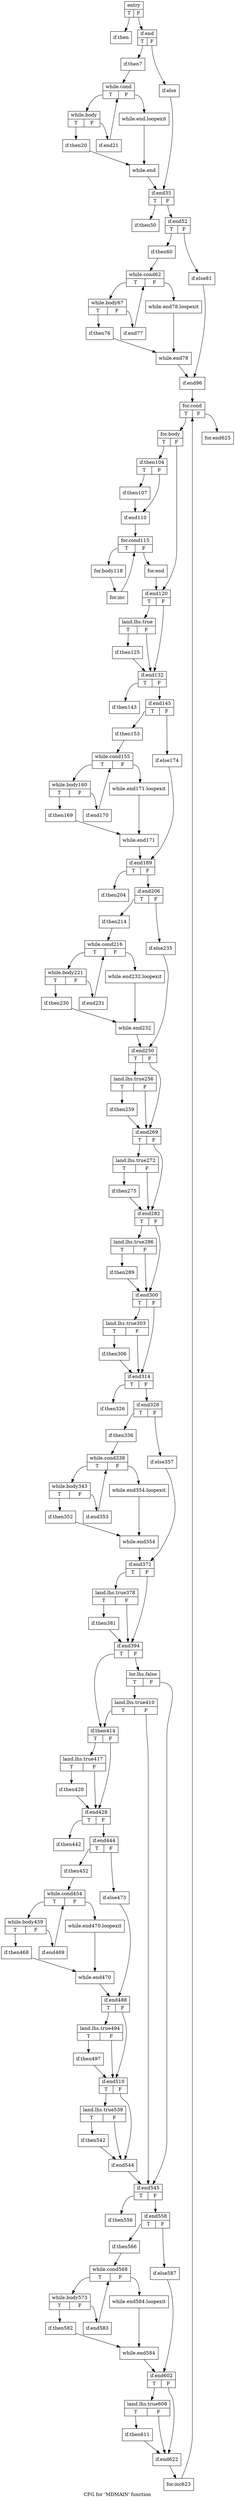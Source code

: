 digraph "CFG for 'MDMAIN' function" {
	label="CFG for 'MDMAIN' function";

	Node0x5f9f990 [shape=record,label="{entry|{<s0>T|<s1>F}}"];
	Node0x5f9f990:s0 -> Node0x5fb7940;
	Node0x5f9f990:s1 -> Node0x5fb7a10;
	Node0x5fb7940 [shape=record,label="{if.then}"];
	Node0x5fb7a10 [shape=record,label="{if.end|{<s0>T|<s1>F}}"];
	Node0x5fb7a10:s0 -> Node0x5fb8450;
	Node0x5fb7a10:s1 -> Node0x5fb8500;
	Node0x5fb8450 [shape=record,label="{if.then7}"];
	Node0x5fb8450 -> Node0x5fb87c0;
	Node0x5fb87c0 [shape=record,label="{while.cond|{<s0>T|<s1>F}}"];
	Node0x5fb87c0:s0 -> Node0x5fb8000;
	Node0x5fb87c0:s1 -> Node0x5fb8f10;
	Node0x5fb8000 [shape=record,label="{while.body|{<s0>T|<s1>F}}"];
	Node0x5fb8000:s0 -> Node0x5fb9640;
	Node0x5fb8000:s1 -> Node0x5fb96f0;
	Node0x5fb9640 [shape=record,label="{if.then20}"];
	Node0x5fb9640 -> Node0x5fb9860;
	Node0x5fb96f0 [shape=record,label="{if.end21}"];
	Node0x5fb96f0 -> Node0x5fb87c0;
	Node0x5fb8f10 [shape=record,label="{while.end.loopexit}"];
	Node0x5fb8f10 -> Node0x5fb9860;
	Node0x5fb9860 [shape=record,label="{while.end}"];
	Node0x5fb9860 -> Node0x5fb9b60;
	Node0x5fb8500 [shape=record,label="{if.else}"];
	Node0x5fb8500 -> Node0x5fb9b60;
	Node0x5fb9b60 [shape=record,label="{if.end35|{<s0>T|<s1>F}}"];
	Node0x5fb9b60:s0 -> Node0x5fbb2d0;
	Node0x5fb9b60:s1 -> Node0x5fbb380;
	Node0x5fbb2d0 [shape=record,label="{if.then50}"];
	Node0x5fbb380 [shape=record,label="{if.end52|{<s0>T|<s1>F}}"];
	Node0x5fbb380:s0 -> Node0x5fb8a90;
	Node0x5fbb380:s1 -> Node0x5fb8b70;
	Node0x5fb8a90 [shape=record,label="{if.then60}"];
	Node0x5fb8a90 -> Node0x5fbc720;
	Node0x5fbc720 [shape=record,label="{while.cond62|{<s0>T|<s1>F}}"];
	Node0x5fbc720:s0 -> Node0x5fbca50;
	Node0x5fbc720:s1 -> Node0x5fbcb30;
	Node0x5fbca50 [shape=record,label="{while.body67|{<s0>T|<s1>F}}"];
	Node0x5fbca50:s0 -> Node0x5fbd250;
	Node0x5fbca50:s1 -> Node0x5fbd300;
	Node0x5fbd250 [shape=record,label="{if.then76}"];
	Node0x5fbd250 -> Node0x5fbd470;
	Node0x5fbd300 [shape=record,label="{if.end77}"];
	Node0x5fbd300 -> Node0x5fbc720;
	Node0x5fbcb30 [shape=record,label="{while.end78.loopexit}"];
	Node0x5fbcb30 -> Node0x5fbd470;
	Node0x5fbd470 [shape=record,label="{while.end78}"];
	Node0x5fbd470 -> Node0x5fbd880;
	Node0x5fb8b70 [shape=record,label="{if.else81}"];
	Node0x5fb8b70 -> Node0x5fbd880;
	Node0x5fbd880 [shape=record,label="{if.end96}"];
	Node0x5fbd880 -> Node0x5fbe920;
	Node0x5fbe920 [shape=record,label="{for.cond|{<s0>T|<s1>F}}"];
	Node0x5fbe920:s0 -> Node0x5fbf350;
	Node0x5fbe920:s1 -> Node0x5fbf430;
	Node0x5fbf350 [shape=record,label="{for.body|{<s0>T|<s1>F}}"];
	Node0x5fbf350:s0 -> Node0x5fbf6c0;
	Node0x5fbf350:s1 -> Node0x5fbf740;
	Node0x5fbf6c0 [shape=record,label="{if.then104|{<s0>T|<s1>F}}"];
	Node0x5fbf6c0:s0 -> Node0x5fbf8f0;
	Node0x5fbf6c0:s1 -> Node0x5fbf970;
	Node0x5fbf8f0 [shape=record,label="{if.then107}"];
	Node0x5fbf8f0 -> Node0x5fbf970;
	Node0x5fbf970 [shape=record,label="{if.end110}"];
	Node0x5fbf970 -> Node0x5fc09f0;
	Node0x5fc09f0 [shape=record,label="{for.cond115|{<s0>T|<s1>F}}"];
	Node0x5fc09f0:s0 -> Node0x5fc0de0;
	Node0x5fc09f0:s1 -> Node0x5fc0ec0;
	Node0x5fc0de0 [shape=record,label="{for.body118}"];
	Node0x5fc0de0 -> Node0x5fc0b90;
	Node0x5fc0b90 [shape=record,label="{for.inc}"];
	Node0x5fc0b90 -> Node0x5fc09f0;
	Node0x5fc0ec0 [shape=record,label="{for.end}"];
	Node0x5fc0ec0 -> Node0x5fbf740;
	Node0x5fbf740 [shape=record,label="{if.end120|{<s0>T|<s1>F}}"];
	Node0x5fbf740:s0 -> Node0x5fc13f0;
	Node0x5fbf740:s1 -> Node0x5fc1470;
	Node0x5fc13f0 [shape=record,label="{land.lhs.true|{<s0>T|<s1>F}}"];
	Node0x5fc13f0:s0 -> Node0x5fc1620;
	Node0x5fc13f0:s1 -> Node0x5fc1470;
	Node0x5fc1620 [shape=record,label="{if.then125}"];
	Node0x5fc1620 -> Node0x5fc1470;
	Node0x5fc1470 [shape=record,label="{if.end132|{<s0>T|<s1>F}}"];
	Node0x5fc1470:s0 -> Node0x5fc21c0;
	Node0x5fc1470:s1 -> Node0x5fc2270;
	Node0x5fc21c0 [shape=record,label="{if.then143}"];
	Node0x5fc2270 [shape=record,label="{if.end145|{<s0>T|<s1>F}}"];
	Node0x5fc2270:s0 -> Node0x5fbc220;
	Node0x5fc2270:s1 -> Node0x5fbc300;
	Node0x5fbc220 [shape=record,label="{if.then153}"];
	Node0x5fbc220 -> Node0x5fbc5d0;
	Node0x5fbc5d0 [shape=record,label="{while.cond155|{<s0>T|<s1>F}}"];
	Node0x5fbc5d0:s0 -> Node0x5fc3fb0;
	Node0x5fbc5d0:s1 -> Node0x5fc40c0;
	Node0x5fc3fb0 [shape=record,label="{while.body160|{<s0>T|<s1>F}}"];
	Node0x5fc3fb0:s0 -> Node0x5fc47f0;
	Node0x5fc3fb0:s1 -> Node0x5fc48a0;
	Node0x5fc47f0 [shape=record,label="{if.then169}"];
	Node0x5fc47f0 -> Node0x5fc4a10;
	Node0x5fc48a0 [shape=record,label="{if.end170}"];
	Node0x5fc48a0 -> Node0x5fbc5d0;
	Node0x5fc40c0 [shape=record,label="{while.end171.loopexit}"];
	Node0x5fc40c0 -> Node0x5fc4a10;
	Node0x5fc4a10 [shape=record,label="{while.end171}"];
	Node0x5fc4a10 -> Node0x5fc4d10;
	Node0x5fbc300 [shape=record,label="{if.else174}"];
	Node0x5fbc300 -> Node0x5fc4d10;
	Node0x5fc4d10 [shape=record,label="{if.end189|{<s0>T|<s1>F}}"];
	Node0x5fc4d10:s0 -> Node0x5fc6830;
	Node0x5fc4d10:s1 -> Node0x5fc68e0;
	Node0x5fc6830 [shape=record,label="{if.then204}"];
	Node0x5fc68e0 [shape=record,label="{if.end206|{<s0>T|<s1>F}}"];
	Node0x5fc68e0:s0 -> Node0x5fc72c0;
	Node0x5fc68e0:s1 -> Node0x5fc73a0;
	Node0x5fc72c0 [shape=record,label="{if.then214}"];
	Node0x5fc72c0 -> Node0x5fc7670;
	Node0x5fc7670 [shape=record,label="{while.cond216|{<s0>T|<s1>F}}"];
	Node0x5fc7670:s0 -> Node0x5fc7a00;
	Node0x5fc7670:s1 -> Node0x5fc7b10;
	Node0x5fc7a00 [shape=record,label="{while.body221|{<s0>T|<s1>F}}"];
	Node0x5fc7a00:s0 -> Node0x5fc8260;
	Node0x5fc7a00:s1 -> Node0x5fc8310;
	Node0x5fc8260 [shape=record,label="{if.then230}"];
	Node0x5fc8260 -> Node0x5fc8480;
	Node0x5fc8310 [shape=record,label="{if.end231}"];
	Node0x5fc8310 -> Node0x5fc7670;
	Node0x5fc7b10 [shape=record,label="{while.end232.loopexit}"];
	Node0x5fc7b10 -> Node0x5fc8480;
	Node0x5fc8480 [shape=record,label="{while.end232}"];
	Node0x5fc8480 -> Node0x5fc8780;
	Node0x5fc73a0 [shape=record,label="{if.else235}"];
	Node0x5fc73a0 -> Node0x5fc8780;
	Node0x5fc8780 [shape=record,label="{if.end250|{<s0>T|<s1>F}}"];
	Node0x5fc8780:s0 -> Node0x5fc9950;
	Node0x5fc8780:s1 -> Node0x5fc9a50;
	Node0x5fc9950 [shape=record,label="{land.lhs.true256|{<s0>T|<s1>F}}"];
	Node0x5fc9950:s0 -> Node0x5fc9c40;
	Node0x5fc9950:s1 -> Node0x5fc9a50;
	Node0x5fc9c40 [shape=record,label="{if.then259}"];
	Node0x5fc9c40 -> Node0x5fc9a50;
	Node0x5fc9a50 [shape=record,label="{if.end269|{<s0>T|<s1>F}}"];
	Node0x5fc9a50:s0 -> Node0x5fcab60;
	Node0x5fc9a50:s1 -> Node0x5fcac00;
	Node0x5fcab60 [shape=record,label="{land.lhs.true272|{<s0>T|<s1>F}}"];
	Node0x5fcab60:s0 -> Node0x5fcadf0;
	Node0x5fcab60:s1 -> Node0x5fcac00;
	Node0x5fcadf0 [shape=record,label="{if.then275}"];
	Node0x5fcadf0 -> Node0x5fcac00;
	Node0x5fcac00 [shape=record,label="{if.end282|{<s0>T|<s1>F}}"];
	Node0x5fcac00:s0 -> Node0x5fcb850;
	Node0x5fcac00:s1 -> Node0x5fcb930;
	Node0x5fcb850 [shape=record,label="{land.lhs.true286|{<s0>T|<s1>F}}"];
	Node0x5fcb850:s0 -> Node0x5fcbb20;
	Node0x5fcb850:s1 -> Node0x5fcb930;
	Node0x5fcbb20 [shape=record,label="{if.then289}"];
	Node0x5fcbb20 -> Node0x5fcb930;
	Node0x5fcb930 [shape=record,label="{if.end300|{<s0>T|<s1>F}}"];
	Node0x5fcb930:s0 -> Node0x5fcca40;
	Node0x5fcb930:s1 -> Node0x5fccae0;
	Node0x5fcca40 [shape=record,label="{land.lhs.true303|{<s0>T|<s1>F}}"];
	Node0x5fcca40:s0 -> Node0x5fcccd0;
	Node0x5fcca40:s1 -> Node0x5fccae0;
	Node0x5fcccd0 [shape=record,label="{if.then306}"];
	Node0x5fcccd0 -> Node0x5fccae0;
	Node0x5fccae0 [shape=record,label="{if.end314|{<s0>T|<s1>F}}"];
	Node0x5fccae0:s0 -> Node0x5fcde80;
	Node0x5fccae0:s1 -> Node0x5fcdf30;
	Node0x5fcde80 [shape=record,label="{if.then326}"];
	Node0x5fcdf30 [shape=record,label="{if.end328|{<s0>T|<s1>F}}"];
	Node0x5fcdf30:s0 -> Node0x5fce910;
	Node0x5fcdf30:s1 -> Node0x5fce9f0;
	Node0x5fce910 [shape=record,label="{if.then336}"];
	Node0x5fce910 -> Node0x5fcecc0;
	Node0x5fcecc0 [shape=record,label="{while.cond338|{<s0>T|<s1>F}}"];
	Node0x5fcecc0:s0 -> Node0x5fcf050;
	Node0x5fcecc0:s1 -> Node0x5fcf160;
	Node0x5fcf050 [shape=record,label="{while.body343|{<s0>T|<s1>F}}"];
	Node0x5fcf050:s0 -> Node0x5fcfcc0;
	Node0x5fcf050:s1 -> Node0x5fcfd70;
	Node0x5fcfcc0 [shape=record,label="{if.then352}"];
	Node0x5fcfcc0 -> Node0x5fcfee0;
	Node0x5fcfd70 [shape=record,label="{if.end353}"];
	Node0x5fcfd70 -> Node0x5fcecc0;
	Node0x5fcf160 [shape=record,label="{while.end354.loopexit}"];
	Node0x5fcf160 -> Node0x5fcfee0;
	Node0x5fcfee0 [shape=record,label="{while.end354}"];
	Node0x5fcfee0 -> Node0x5fd01e0;
	Node0x5fce9f0 [shape=record,label="{if.else357}"];
	Node0x5fce9f0 -> Node0x5fd01e0;
	Node0x5fd01e0 [shape=record,label="{if.end372|{<s0>T|<s1>F}}"];
	Node0x5fd01e0:s0 -> Node0x5fc3660;
	Node0x5fd01e0:s1 -> Node0x5fc3760;
	Node0x5fc3660 [shape=record,label="{land.lhs.true378|{<s0>T|<s1>F}}"];
	Node0x5fc3660:s0 -> Node0x5fc3950;
	Node0x5fc3660:s1 -> Node0x5fc3760;
	Node0x5fc3950 [shape=record,label="{if.then381}"];
	Node0x5fc3950 -> Node0x5fc3760;
	Node0x5fc3760 [shape=record,label="{if.end394|{<s0>T|<s1>F}}"];
	Node0x5fc3760:s0 -> Node0x5fd47b0;
	Node0x5fc3760:s1 -> Node0x5fd4830;
	Node0x5fd4830 [shape=record,label="{lor.lhs.false|{<s0>T|<s1>F}}"];
	Node0x5fd4830:s0 -> Node0x5fd4a70;
	Node0x5fd4830:s1 -> Node0x5fd4b10;
	Node0x5fd4a70 [shape=record,label="{land.lhs.true410|{<s0>T|<s1>F}}"];
	Node0x5fd4a70:s0 -> Node0x5fd47b0;
	Node0x5fd4a70:s1 -> Node0x5fd4b10;
	Node0x5fd47b0 [shape=record,label="{if.then414|{<s0>T|<s1>F}}"];
	Node0x5fd47b0:s0 -> Node0x5fd4ed0;
	Node0x5fd47b0:s1 -> Node0x5fd4f70;
	Node0x5fd4ed0 [shape=record,label="{land.lhs.true417|{<s0>T|<s1>F}}"];
	Node0x5fd4ed0:s0 -> Node0x5fd5100;
	Node0x5fd4ed0:s1 -> Node0x5fd4f70;
	Node0x5fd5100 [shape=record,label="{if.then420}"];
	Node0x5fd5100 -> Node0x5fd4f70;
	Node0x5fd4f70 [shape=record,label="{if.end428|{<s0>T|<s1>F}}"];
	Node0x5fd4f70:s0 -> Node0x5fd6100;
	Node0x5fd4f70:s1 -> Node0x5fd61b0;
	Node0x5fd6100 [shape=record,label="{if.then442}"];
	Node0x5fd61b0 [shape=record,label="{if.end444|{<s0>T|<s1>F}}"];
	Node0x5fd61b0:s0 -> Node0x5fd6b90;
	Node0x5fd61b0:s1 -> Node0x5fd6c70;
	Node0x5fd6b90 [shape=record,label="{if.then452}"];
	Node0x5fd6b90 -> Node0x5fd6f40;
	Node0x5fd6f40 [shape=record,label="{while.cond454|{<s0>T|<s1>F}}"];
	Node0x5fd6f40:s0 -> Node0x5fd72d0;
	Node0x5fd6f40:s1 -> Node0x5fd73e0;
	Node0x5fd72d0 [shape=record,label="{while.body459|{<s0>T|<s1>F}}"];
	Node0x5fd72d0:s0 -> Node0x5fd7b30;
	Node0x5fd72d0:s1 -> Node0x5fd7be0;
	Node0x5fd7b30 [shape=record,label="{if.then468}"];
	Node0x5fd7b30 -> Node0x5fd7d50;
	Node0x5fd7be0 [shape=record,label="{if.end469}"];
	Node0x5fd7be0 -> Node0x5fd6f40;
	Node0x5fd73e0 [shape=record,label="{while.end470.loopexit}"];
	Node0x5fd73e0 -> Node0x5fd7d50;
	Node0x5fd7d50 [shape=record,label="{while.end470}"];
	Node0x5fd7d50 -> Node0x5fd8050;
	Node0x5fd6c70 [shape=record,label="{if.else473}"];
	Node0x5fd6c70 -> Node0x5fd8050;
	Node0x5fd8050 [shape=record,label="{if.end488|{<s0>T|<s1>F}}"];
	Node0x5fd8050:s0 -> Node0x5fd9220;
	Node0x5fd8050:s1 -> Node0x5fd9320;
	Node0x5fd9220 [shape=record,label="{land.lhs.true494|{<s0>T|<s1>F}}"];
	Node0x5fd9220:s0 -> Node0x5fd9510;
	Node0x5fd9220:s1 -> Node0x5fd9320;
	Node0x5fd9510 [shape=record,label="{if.then497}"];
	Node0x5fd9510 -> Node0x5fd9320;
	Node0x5fd9320 [shape=record,label="{if.end510|{<s0>T|<s1>F}}"];
	Node0x5fd9320:s0 -> Node0x5fdbd00;
	Node0x5fd9320:s1 -> Node0x5fdbe00;
	Node0x5fdbd00 [shape=record,label="{land.lhs.true539|{<s0>T|<s1>F}}"];
	Node0x5fdbd00:s0 -> Node0x5fdbff0;
	Node0x5fdbd00:s1 -> Node0x5fdbe00;
	Node0x5fdbff0 [shape=record,label="{if.then542}"];
	Node0x5fdbff0 -> Node0x5fdbe00;
	Node0x5fdbe00 [shape=record,label="{if.end544}"];
	Node0x5fdbe00 -> Node0x5fd4b10;
	Node0x5fd4b10 [shape=record,label="{if.end545|{<s0>T|<s1>F}}"];
	Node0x5fd4b10:s0 -> Node0x5fdc800;
	Node0x5fd4b10:s1 -> Node0x5fdc8b0;
	Node0x5fdc800 [shape=record,label="{if.then556}"];
	Node0x5fdc8b0 [shape=record,label="{if.end558|{<s0>T|<s1>F}}"];
	Node0x5fdc8b0:s0 -> Node0x5fdd290;
	Node0x5fdc8b0:s1 -> Node0x5fdd370;
	Node0x5fdd290 [shape=record,label="{if.then566}"];
	Node0x5fdd290 -> Node0x5fdd640;
	Node0x5fdd640 [shape=record,label="{while.cond568|{<s0>T|<s1>F}}"];
	Node0x5fdd640:s0 -> Node0x5fdd9d0;
	Node0x5fdd640:s1 -> Node0x5fddae0;
	Node0x5fdd9d0 [shape=record,label="{while.body573|{<s0>T|<s1>F}}"];
	Node0x5fdd9d0:s0 -> Node0x5fde230;
	Node0x5fdd9d0:s1 -> Node0x5fde2e0;
	Node0x5fde230 [shape=record,label="{if.then582}"];
	Node0x5fde230 -> Node0x5fde450;
	Node0x5fde2e0 [shape=record,label="{if.end583}"];
	Node0x5fde2e0 -> Node0x5fdd640;
	Node0x5fddae0 [shape=record,label="{while.end584.loopexit}"];
	Node0x5fddae0 -> Node0x5fde450;
	Node0x5fde450 [shape=record,label="{while.end584}"];
	Node0x5fde450 -> Node0x5fde750;
	Node0x5fdd370 [shape=record,label="{if.else587}"];
	Node0x5fdd370 -> Node0x5fde750;
	Node0x5fde750 [shape=record,label="{if.end602|{<s0>T|<s1>F}}"];
	Node0x5fde750:s0 -> Node0x5f72670;
	Node0x5fde750:s1 -> Node0x5f72770;
	Node0x5f72670 [shape=record,label="{land.lhs.true608|{<s0>T|<s1>F}}"];
	Node0x5f72670:s0 -> Node0x5f72960;
	Node0x5f72670:s1 -> Node0x5f72770;
	Node0x5f72960 [shape=record,label="{if.then611}"];
	Node0x5f72960 -> Node0x5f72770;
	Node0x5f72770 [shape=record,label="{if.end622}"];
	Node0x5f72770 -> Node0x5fbea90;
	Node0x5fbea90 [shape=record,label="{for.inc623}"];
	Node0x5fbea90 -> Node0x5fbe920;
	Node0x5fbf430 [shape=record,label="{for.end625}"];
}

